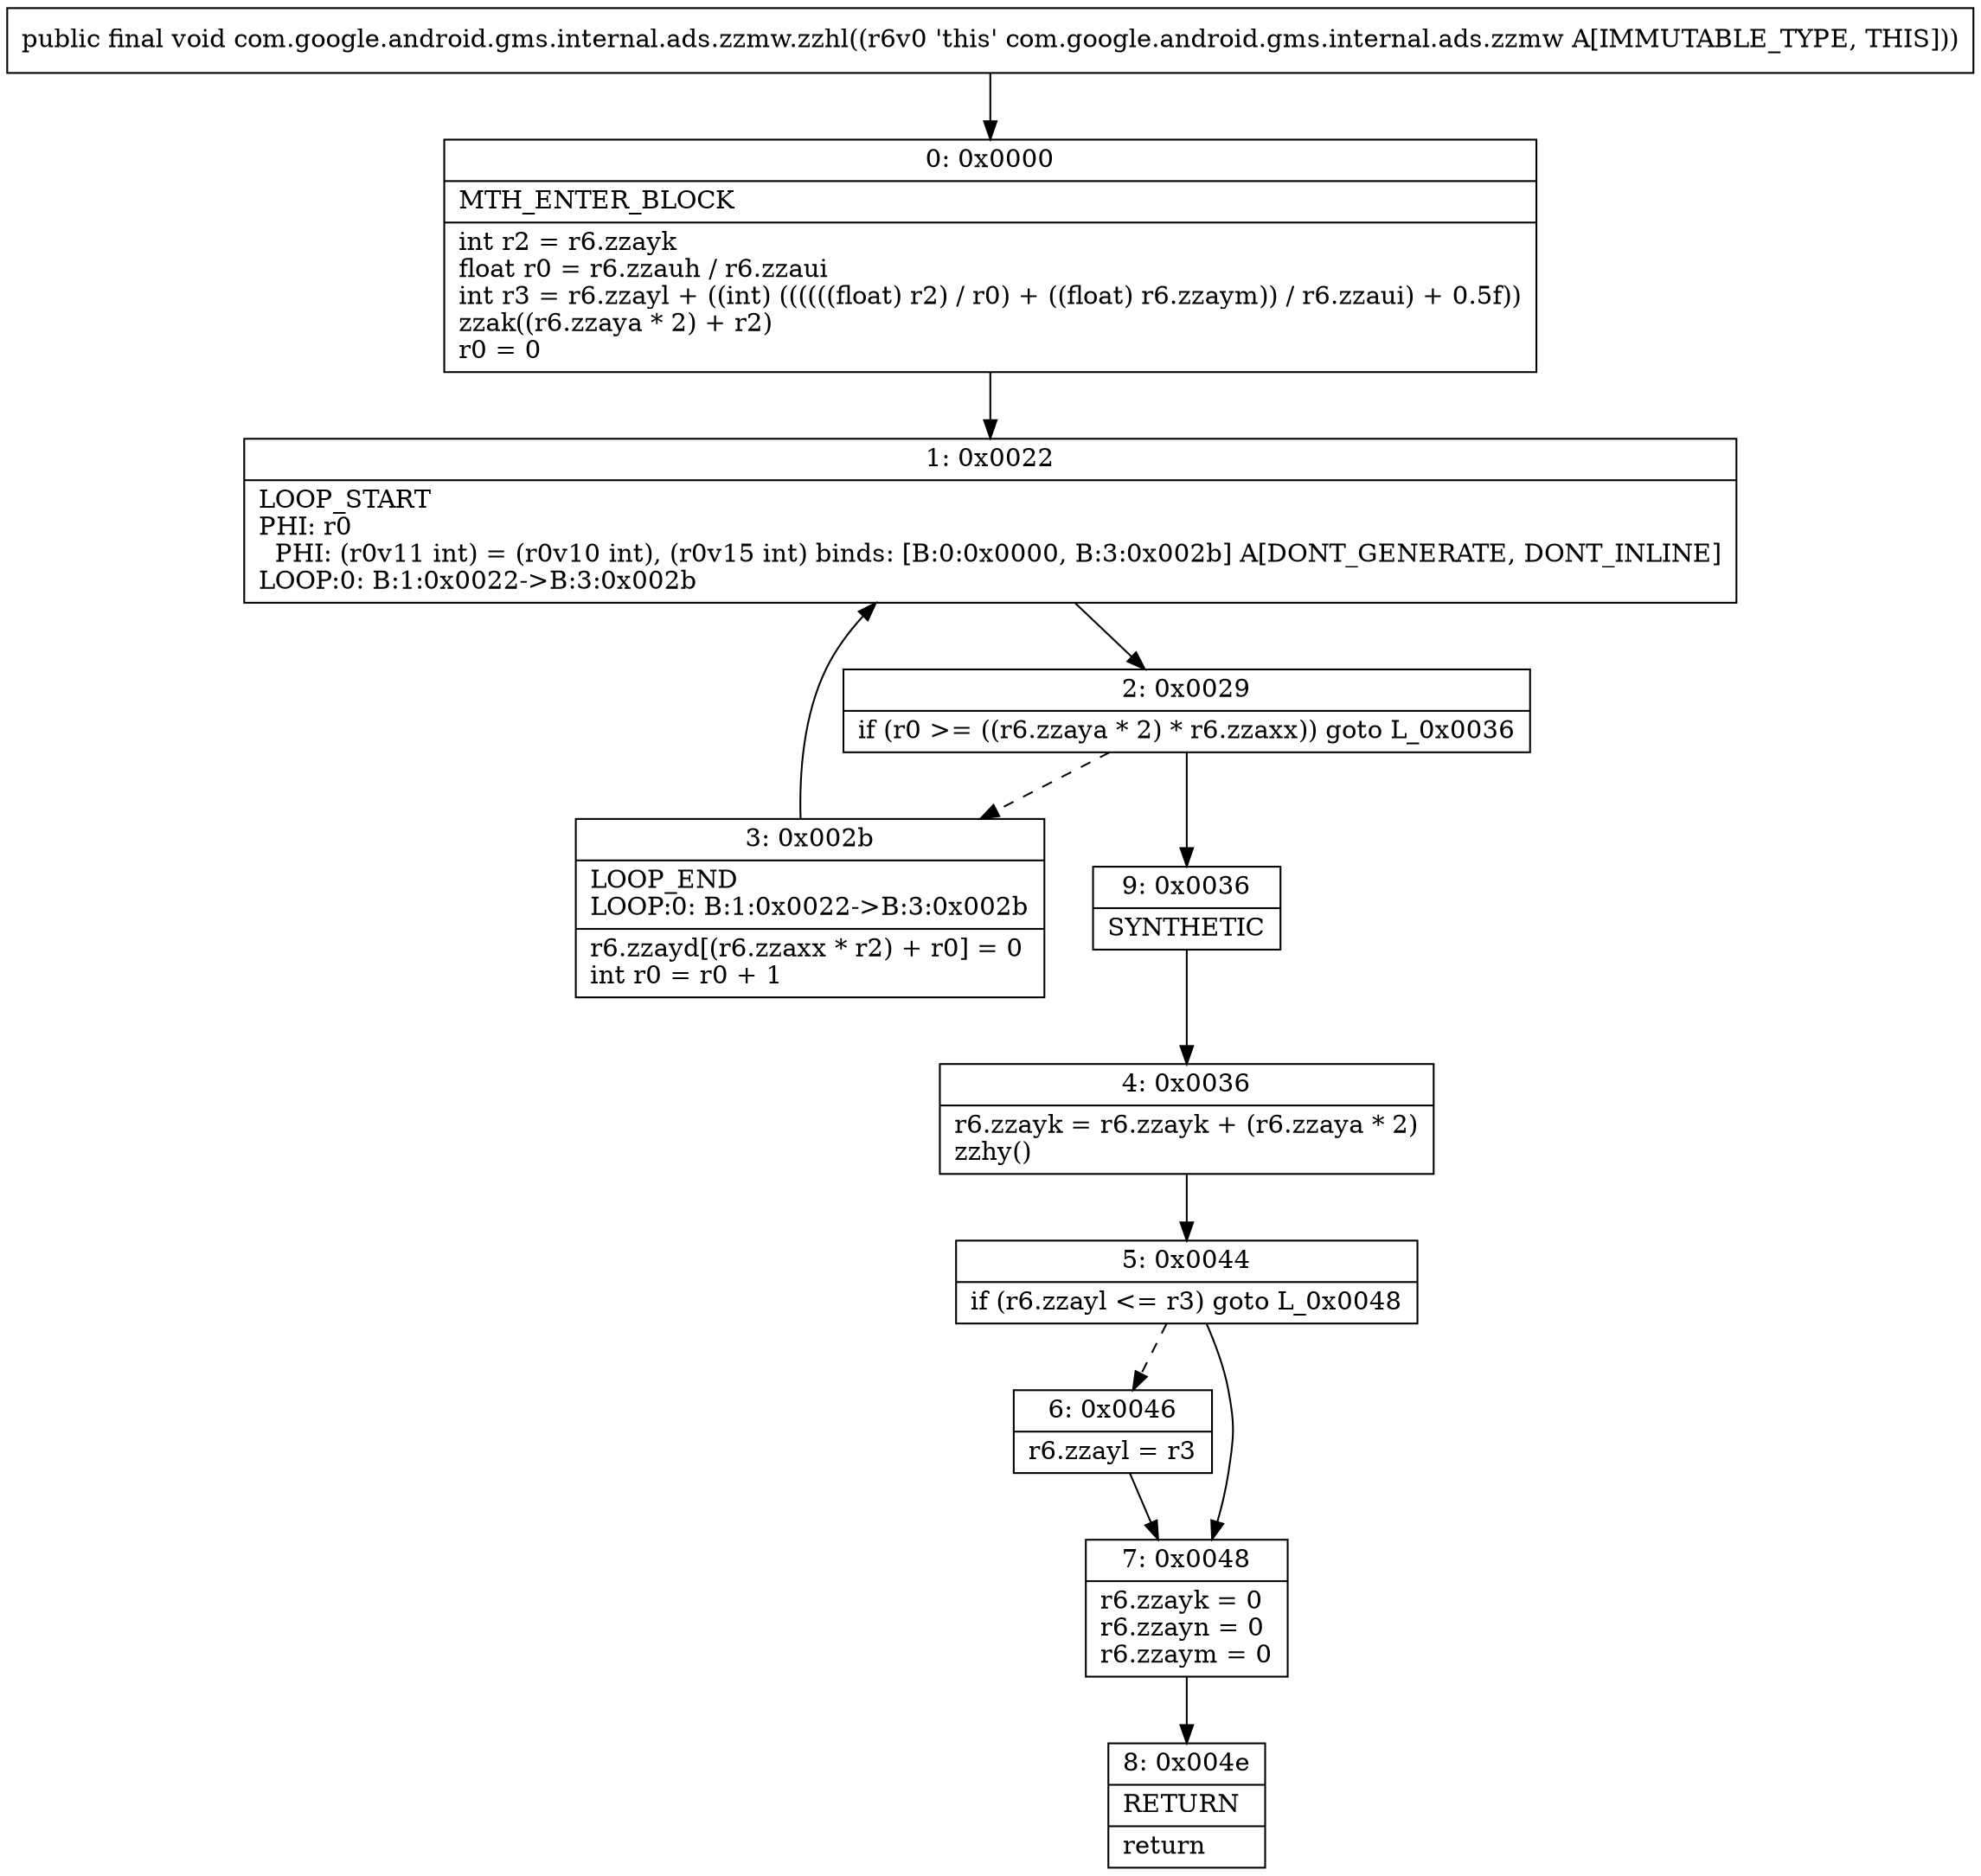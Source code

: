 digraph "CFG forcom.google.android.gms.internal.ads.zzmw.zzhl()V" {
Node_0 [shape=record,label="{0\:\ 0x0000|MTH_ENTER_BLOCK\l|int r2 = r6.zzayk\lfloat r0 = r6.zzauh \/ r6.zzaui\lint r3 = r6.zzayl + ((int) ((((((float) r2) \/ r0) + ((float) r6.zzaym)) \/ r6.zzaui) + 0.5f))\lzzak((r6.zzaya * 2) + r2)\lr0 = 0\l}"];
Node_1 [shape=record,label="{1\:\ 0x0022|LOOP_START\lPHI: r0 \l  PHI: (r0v11 int) = (r0v10 int), (r0v15 int) binds: [B:0:0x0000, B:3:0x002b] A[DONT_GENERATE, DONT_INLINE]\lLOOP:0: B:1:0x0022\-\>B:3:0x002b\l}"];
Node_2 [shape=record,label="{2\:\ 0x0029|if (r0 \>= ((r6.zzaya * 2) * r6.zzaxx)) goto L_0x0036\l}"];
Node_3 [shape=record,label="{3\:\ 0x002b|LOOP_END\lLOOP:0: B:1:0x0022\-\>B:3:0x002b\l|r6.zzayd[(r6.zzaxx * r2) + r0] = 0\lint r0 = r0 + 1\l}"];
Node_4 [shape=record,label="{4\:\ 0x0036|r6.zzayk = r6.zzayk + (r6.zzaya * 2)\lzzhy()\l}"];
Node_5 [shape=record,label="{5\:\ 0x0044|if (r6.zzayl \<= r3) goto L_0x0048\l}"];
Node_6 [shape=record,label="{6\:\ 0x0046|r6.zzayl = r3\l}"];
Node_7 [shape=record,label="{7\:\ 0x0048|r6.zzayk = 0\lr6.zzayn = 0\lr6.zzaym = 0\l}"];
Node_8 [shape=record,label="{8\:\ 0x004e|RETURN\l|return\l}"];
Node_9 [shape=record,label="{9\:\ 0x0036|SYNTHETIC\l}"];
MethodNode[shape=record,label="{public final void com.google.android.gms.internal.ads.zzmw.zzhl((r6v0 'this' com.google.android.gms.internal.ads.zzmw A[IMMUTABLE_TYPE, THIS])) }"];
MethodNode -> Node_0;
Node_0 -> Node_1;
Node_1 -> Node_2;
Node_2 -> Node_3[style=dashed];
Node_2 -> Node_9;
Node_3 -> Node_1;
Node_4 -> Node_5;
Node_5 -> Node_6[style=dashed];
Node_5 -> Node_7;
Node_6 -> Node_7;
Node_7 -> Node_8;
Node_9 -> Node_4;
}

